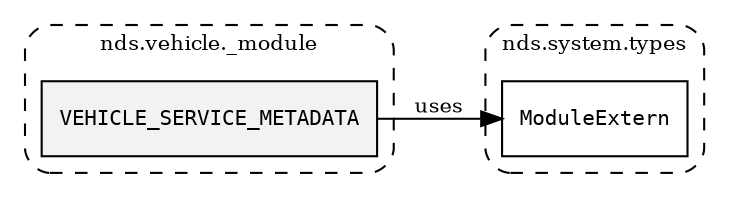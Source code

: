 /**
 * This dot file creates symbol collaboration diagram for VEHICLE_SERVICE_METADATA.
 */
digraph ZSERIO
{
    node [shape=box, fontsize=10];
    rankdir="LR";
    fontsize=10;
    tooltip="VEHICLE_SERVICE_METADATA collaboration diagram";

    subgraph "cluster_nds.vehicle._module"
    {
        style="dashed, rounded";
        label="nds.vehicle._module";
        tooltip="Package nds.vehicle._module";
        href="../../../content/packages/nds.vehicle._module.html#Package-nds-vehicle-_module";
        target="_parent";

        "VEHICLE_SERVICE_METADATA" [style="filled", fillcolor="#0000000D", target="_parent", label=<<font face="monospace"><table align="center" border="0" cellspacing="0" cellpadding="0"><tr><td href="../../../content/packages/nds.vehicle._module.html#Constant-VEHICLE_SERVICE_METADATA" title="Constant defined in nds.vehicle._module">VEHICLE_SERVICE_METADATA</td></tr></table></font>>];
    }

    subgraph "cluster_nds.system.types"
    {
        style="dashed, rounded";
        label="nds.system.types";
        tooltip="Package nds.system.types";
        href="../../../content/packages/nds.system.types.html#Package-nds-system-types";
        target="_parent";

        "ModuleExtern" [target="_parent", label=<<font face="monospace"><table align="center" border="0" cellspacing="0" cellpadding="0"><tr><td href="../../../content/packages/nds.system.types.html#Subtype-ModuleExtern" title="Subtype defined in nds.system.types">ModuleExtern</td></tr></table></font>>];
    }

    "VEHICLE_SERVICE_METADATA" -> "ModuleExtern" [label="uses", fontsize=10];
}
